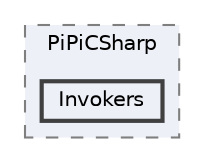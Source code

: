 digraph "C:/PiPiCSharp/PiPiCSharp/Invokers"
{
 // LATEX_PDF_SIZE
  bgcolor="transparent";
  edge [fontname=Helvetica,fontsize=10,labelfontname=Helvetica,labelfontsize=10];
  node [fontname=Helvetica,fontsize=10,shape=box,height=0.2,width=0.4];
  compound=true
  subgraph clusterdir_1ad82bea316cee26b7d1f677ccd3a22d {
    graph [ bgcolor="#edf0f7", pencolor="grey50", label="PiPiCSharp", fontname=Helvetica,fontsize=10 style="filled,dashed", URL="dir_1ad82bea316cee26b7d1f677ccd3a22d.html",tooltip=""]
  dir_cda0e00089fcc87ddf688762c8217220 [label="Invokers", fillcolor="#edf0f7", color="grey25", style="filled,bold", URL="dir_cda0e00089fcc87ddf688762c8217220.html",tooltip=""];
  }
}
